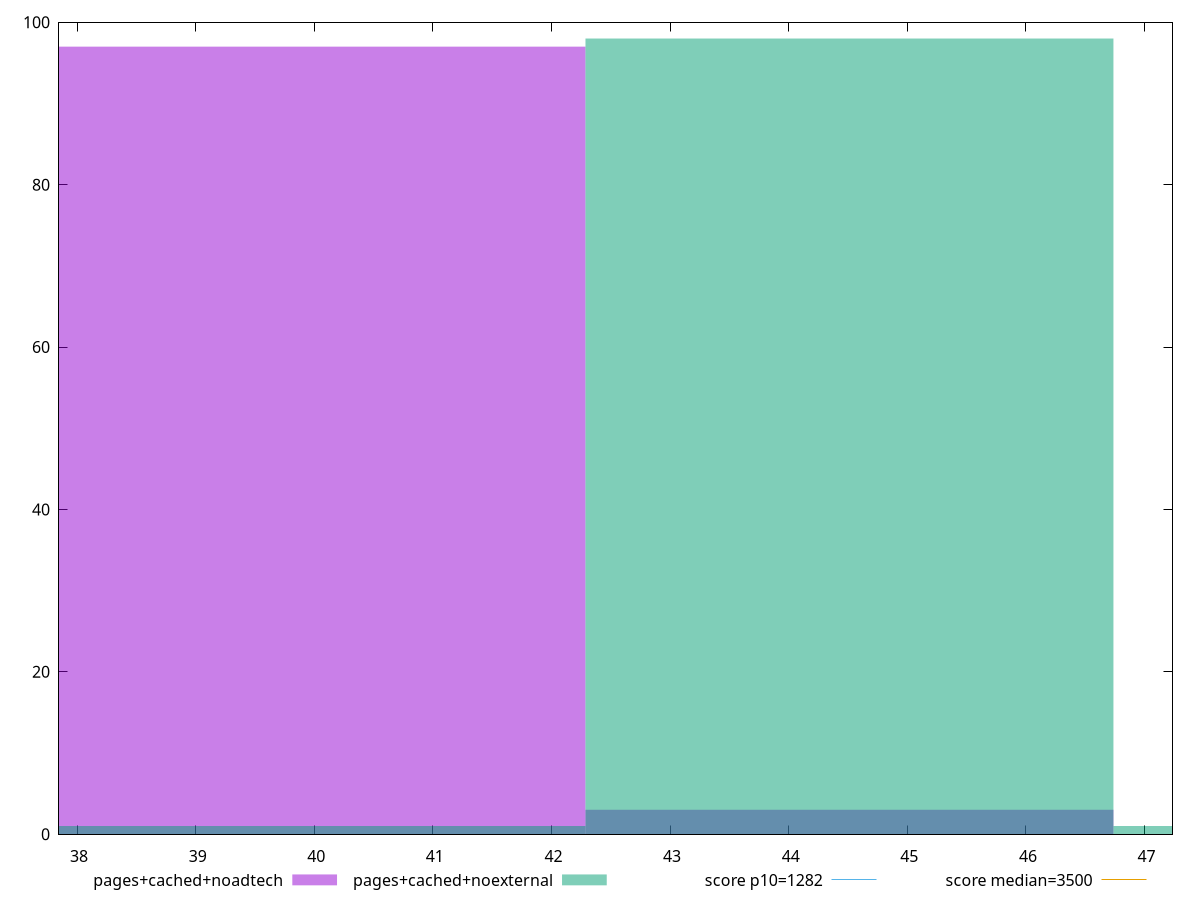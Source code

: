 reset

$pagesCachedNoadtech <<EOF
40.061169400770865 97
44.512410445300965 3
EOF

$pagesCachedNoexternal <<EOF
44.512410445300965 98
40.061169400770865 1
48.963651489831065 1
EOF

set key outside below
set boxwidth 4.4512410445300965
set xrange [37.848:47.23599999999999]
set yrange [0:100]
set style fill transparent solid 0.5 noborder

set parametric
set terminal svg size 640, 500 enhanced background rgb 'white'
set output "report_00007_2020-12-11T15:55:29.892Z/bootup-time/comparison/histogram/4_vs_5.svg"

plot $pagesCachedNoadtech title "pages+cached+noadtech" with boxes, \
     $pagesCachedNoexternal title "pages+cached+noexternal" with boxes, \
     1282,t title "score p10=1282", \
     3500,t title "score median=3500"

reset
